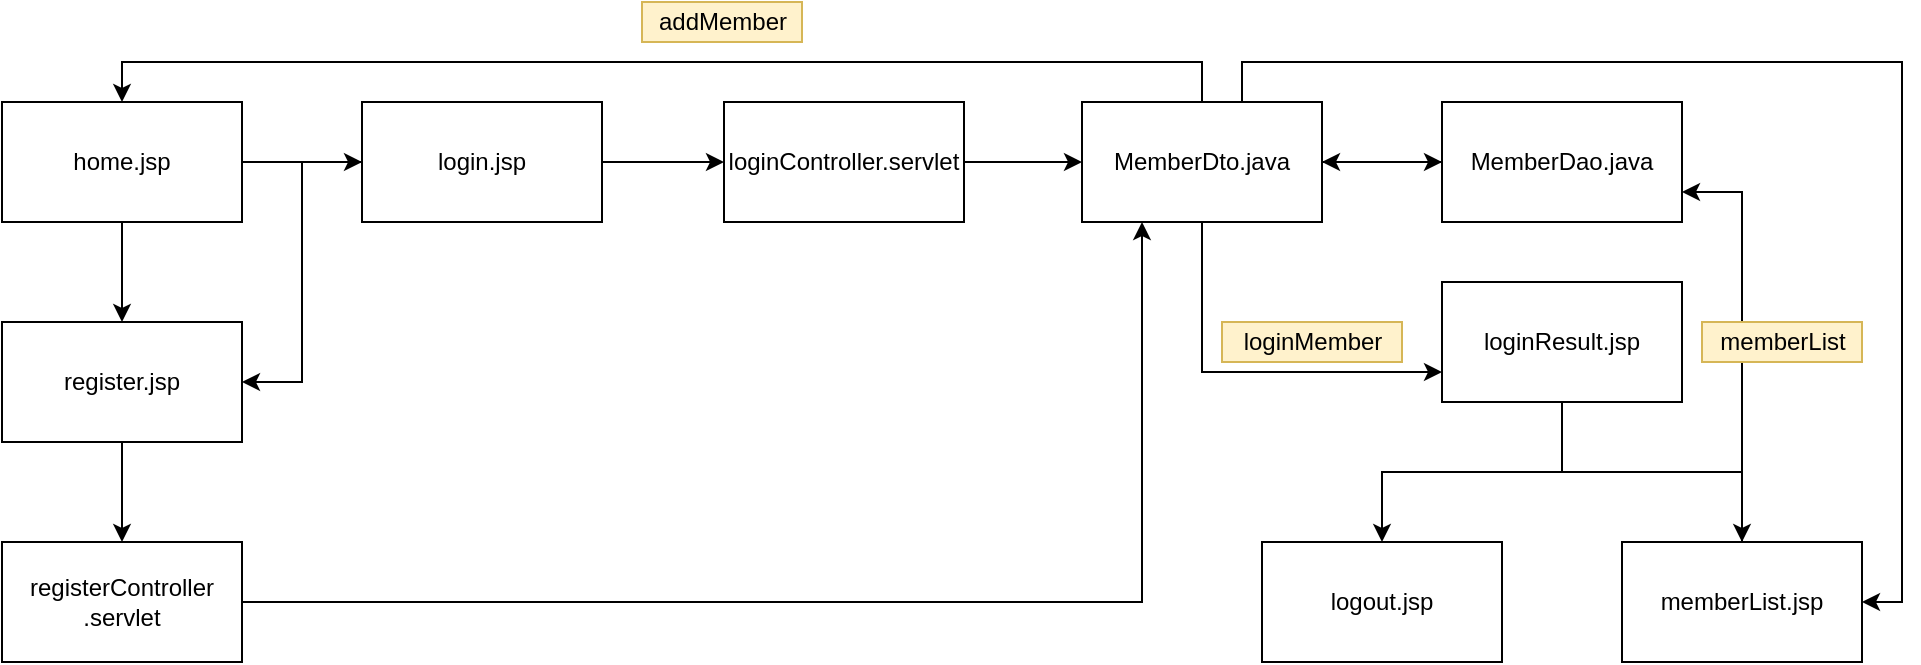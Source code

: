 <mxfile version="14.1.8" type="github">
  <diagram id="FOpqYkeMEOg_6xQHcIqy" name="Page-1">
    <mxGraphModel dx="1038" dy="1749" grid="1" gridSize="10" guides="1" tooltips="1" connect="1" arrows="1" fold="1" page="1" pageScale="1" pageWidth="827" pageHeight="1169" math="0" shadow="0">
      <root>
        <mxCell id="0" />
        <mxCell id="1" parent="0" />
        <mxCell id="uOVFqiCUbd3LchdZvcdI-3" value="" style="edgeStyle=orthogonalEdgeStyle;rounded=0;orthogonalLoop=1;jettySize=auto;html=1;" parent="1" source="uOVFqiCUbd3LchdZvcdI-1" target="uOVFqiCUbd3LchdZvcdI-2" edge="1">
          <mxGeometry relative="1" as="geometry" />
        </mxCell>
        <mxCell id="uOVFqiCUbd3LchdZvcdI-6" value="" style="edgeStyle=orthogonalEdgeStyle;rounded=0;orthogonalLoop=1;jettySize=auto;html=1;" parent="1" source="uOVFqiCUbd3LchdZvcdI-1" target="uOVFqiCUbd3LchdZvcdI-5" edge="1">
          <mxGeometry relative="1" as="geometry" />
        </mxCell>
        <mxCell id="uOVFqiCUbd3LchdZvcdI-1" value="home.jsp" style="rounded=0;whiteSpace=wrap;html=1;" parent="1" vertex="1">
          <mxGeometry x="40" y="40" width="120" height="60" as="geometry" />
        </mxCell>
        <mxCell id="uOVFqiCUbd3LchdZvcdI-10" style="edgeStyle=orthogonalEdgeStyle;rounded=0;orthogonalLoop=1;jettySize=auto;html=1;entryX=1;entryY=0.5;entryDx=0;entryDy=0;" parent="1" source="uOVFqiCUbd3LchdZvcdI-2" target="uOVFqiCUbd3LchdZvcdI-5" edge="1">
          <mxGeometry relative="1" as="geometry" />
        </mxCell>
        <mxCell id="uOVFqiCUbd3LchdZvcdI-13" style="edgeStyle=orthogonalEdgeStyle;rounded=0;orthogonalLoop=1;jettySize=auto;html=1;entryX=0;entryY=0.5;entryDx=0;entryDy=0;" parent="1" source="uOVFqiCUbd3LchdZvcdI-2" target="uOVFqiCUbd3LchdZvcdI-12" edge="1">
          <mxGeometry relative="1" as="geometry" />
        </mxCell>
        <mxCell id="uOVFqiCUbd3LchdZvcdI-2" value="login.jsp" style="rounded=0;whiteSpace=wrap;html=1;" parent="1" vertex="1">
          <mxGeometry x="220" y="40" width="120" height="60" as="geometry" />
        </mxCell>
        <mxCell id="uOVFqiCUbd3LchdZvcdI-27" style="edgeStyle=orthogonalEdgeStyle;rounded=0;orthogonalLoop=1;jettySize=auto;html=1;" parent="1" source="uOVFqiCUbd3LchdZvcdI-5" target="uOVFqiCUbd3LchdZvcdI-26" edge="1">
          <mxGeometry relative="1" as="geometry" />
        </mxCell>
        <mxCell id="uOVFqiCUbd3LchdZvcdI-5" value="register.jsp" style="rounded=0;whiteSpace=wrap;html=1;" parent="1" vertex="1">
          <mxGeometry x="40" y="150" width="120" height="60" as="geometry" />
        </mxCell>
        <mxCell id="uOVFqiCUbd3LchdZvcdI-16" style="edgeStyle=orthogonalEdgeStyle;rounded=0;orthogonalLoop=1;jettySize=auto;html=1;entryX=0;entryY=0.5;entryDx=0;entryDy=0;" parent="1" source="uOVFqiCUbd3LchdZvcdI-12" target="uOVFqiCUbd3LchdZvcdI-15" edge="1">
          <mxGeometry relative="1" as="geometry" />
        </mxCell>
        <mxCell id="uOVFqiCUbd3LchdZvcdI-12" value="loginController.servlet" style="rounded=0;whiteSpace=wrap;html=1;" parent="1" vertex="1">
          <mxGeometry x="401" y="40" width="120" height="60" as="geometry" />
        </mxCell>
        <mxCell id="uOVFqiCUbd3LchdZvcdI-18" value="" style="edgeStyle=orthogonalEdgeStyle;rounded=0;orthogonalLoop=1;jettySize=auto;html=1;" parent="1" source="uOVFqiCUbd3LchdZvcdI-15" target="uOVFqiCUbd3LchdZvcdI-17" edge="1">
          <mxGeometry relative="1" as="geometry" />
        </mxCell>
        <mxCell id="uOVFqiCUbd3LchdZvcdI-35" style="edgeStyle=orthogonalEdgeStyle;rounded=0;orthogonalLoop=1;jettySize=auto;html=1;entryX=0.5;entryY=0;entryDx=0;entryDy=0;" parent="1" source="uOVFqiCUbd3LchdZvcdI-15" target="uOVFqiCUbd3LchdZvcdI-1" edge="1">
          <mxGeometry relative="1" as="geometry">
            <Array as="points">
              <mxPoint x="640" y="20" />
              <mxPoint x="100" y="20" />
            </Array>
          </mxGeometry>
        </mxCell>
        <mxCell id="6oWw2CklcwHcHbkRxfAu-8" style="edgeStyle=orthogonalEdgeStyle;rounded=0;orthogonalLoop=1;jettySize=auto;html=1;entryX=1;entryY=0.5;entryDx=0;entryDy=0;" edge="1" parent="1" source="uOVFqiCUbd3LchdZvcdI-15" target="6oWw2CklcwHcHbkRxfAu-4">
          <mxGeometry relative="1" as="geometry">
            <Array as="points">
              <mxPoint x="660" y="20" />
              <mxPoint x="990" y="20" />
              <mxPoint x="990" y="290" />
            </Array>
          </mxGeometry>
        </mxCell>
        <mxCell id="6oWw2CklcwHcHbkRxfAu-17" style="edgeStyle=orthogonalEdgeStyle;rounded=0;orthogonalLoop=1;jettySize=auto;html=1;entryX=0;entryY=0.75;entryDx=0;entryDy=0;" edge="1" parent="1" source="uOVFqiCUbd3LchdZvcdI-15" target="6oWw2CklcwHcHbkRxfAu-1">
          <mxGeometry relative="1" as="geometry">
            <Array as="points">
              <mxPoint x="640" y="175" />
            </Array>
          </mxGeometry>
        </mxCell>
        <mxCell id="uOVFqiCUbd3LchdZvcdI-15" value="MemberDto.java" style="rounded=0;whiteSpace=wrap;html=1;" parent="1" vertex="1">
          <mxGeometry x="580" y="40" width="120" height="60" as="geometry" />
        </mxCell>
        <mxCell id="uOVFqiCUbd3LchdZvcdI-21" style="edgeStyle=orthogonalEdgeStyle;rounded=0;orthogonalLoop=1;jettySize=auto;html=1;" parent="1" source="uOVFqiCUbd3LchdZvcdI-17" target="uOVFqiCUbd3LchdZvcdI-15" edge="1">
          <mxGeometry relative="1" as="geometry" />
        </mxCell>
        <mxCell id="uOVFqiCUbd3LchdZvcdI-17" value="MemberDao.java" style="rounded=0;whiteSpace=wrap;html=1;" parent="1" vertex="1">
          <mxGeometry x="760" y="40" width="120" height="60" as="geometry" />
        </mxCell>
        <mxCell id="6oWw2CklcwHcHbkRxfAu-18" style="edgeStyle=orthogonalEdgeStyle;rounded=0;orthogonalLoop=1;jettySize=auto;html=1;entryX=0.25;entryY=1;entryDx=0;entryDy=0;" edge="1" parent="1" source="uOVFqiCUbd3LchdZvcdI-26" target="uOVFqiCUbd3LchdZvcdI-15">
          <mxGeometry relative="1" as="geometry">
            <Array as="points">
              <mxPoint x="610" y="290" />
            </Array>
          </mxGeometry>
        </mxCell>
        <mxCell id="uOVFqiCUbd3LchdZvcdI-26" value="registerController&lt;br&gt;.servlet" style="rounded=0;whiteSpace=wrap;html=1;" parent="1" vertex="1">
          <mxGeometry x="40" y="260" width="120" height="60" as="geometry" />
        </mxCell>
        <mxCell id="6oWw2CklcwHcHbkRxfAu-5" style="edgeStyle=orthogonalEdgeStyle;rounded=0;orthogonalLoop=1;jettySize=auto;html=1;entryX=0.5;entryY=0;entryDx=0;entryDy=0;" edge="1" parent="1" source="6oWw2CklcwHcHbkRxfAu-1" target="6oWw2CklcwHcHbkRxfAu-3">
          <mxGeometry relative="1" as="geometry" />
        </mxCell>
        <mxCell id="6oWw2CklcwHcHbkRxfAu-6" style="edgeStyle=orthogonalEdgeStyle;rounded=0;orthogonalLoop=1;jettySize=auto;html=1;entryX=0.5;entryY=0;entryDx=0;entryDy=0;" edge="1" parent="1" source="6oWw2CklcwHcHbkRxfAu-1" target="6oWw2CklcwHcHbkRxfAu-4">
          <mxGeometry relative="1" as="geometry" />
        </mxCell>
        <mxCell id="6oWw2CklcwHcHbkRxfAu-1" value="loginResult.jsp" style="rounded=0;whiteSpace=wrap;html=1;" vertex="1" parent="1">
          <mxGeometry x="760" y="130" width="120" height="60" as="geometry" />
        </mxCell>
        <mxCell id="6oWw2CklcwHcHbkRxfAu-3" value="logout.jsp" style="rounded=0;whiteSpace=wrap;html=1;" vertex="1" parent="1">
          <mxGeometry x="670" y="260" width="120" height="60" as="geometry" />
        </mxCell>
        <mxCell id="6oWw2CklcwHcHbkRxfAu-7" style="edgeStyle=orthogonalEdgeStyle;rounded=0;orthogonalLoop=1;jettySize=auto;html=1;entryX=1;entryY=0.75;entryDx=0;entryDy=0;" edge="1" parent="1" source="6oWw2CklcwHcHbkRxfAu-4" target="uOVFqiCUbd3LchdZvcdI-17">
          <mxGeometry relative="1" as="geometry" />
        </mxCell>
        <mxCell id="6oWw2CklcwHcHbkRxfAu-4" value="memberList.jsp" style="rounded=0;whiteSpace=wrap;html=1;" vertex="1" parent="1">
          <mxGeometry x="850" y="260" width="120" height="60" as="geometry" />
        </mxCell>
        <mxCell id="6oWw2CklcwHcHbkRxfAu-9" value="memberList" style="text;html=1;align=center;verticalAlign=middle;resizable=0;points=[];autosize=1;rotation=0;glass=0;fillColor=#fff2cc;strokeColor=#d6b656;" vertex="1" parent="1">
          <mxGeometry x="890" y="150" width="80" height="20" as="geometry" />
        </mxCell>
        <mxCell id="6oWw2CklcwHcHbkRxfAu-10" value="addMember" style="text;html=1;align=center;verticalAlign=middle;resizable=0;points=[];autosize=1;rotation=0;glass=0;fillColor=#fff2cc;strokeColor=#d6b656;" vertex="1" parent="1">
          <mxGeometry x="360" y="-10" width="80" height="20" as="geometry" />
        </mxCell>
        <mxCell id="6oWw2CklcwHcHbkRxfAu-11" value="loginMember" style="text;html=1;align=center;verticalAlign=middle;resizable=0;points=[];autosize=1;rotation=0;glass=0;fillColor=#fff2cc;strokeColor=#d6b656;" vertex="1" parent="1">
          <mxGeometry x="650" y="150" width="90" height="20" as="geometry" />
        </mxCell>
      </root>
    </mxGraphModel>
  </diagram>
</mxfile>
